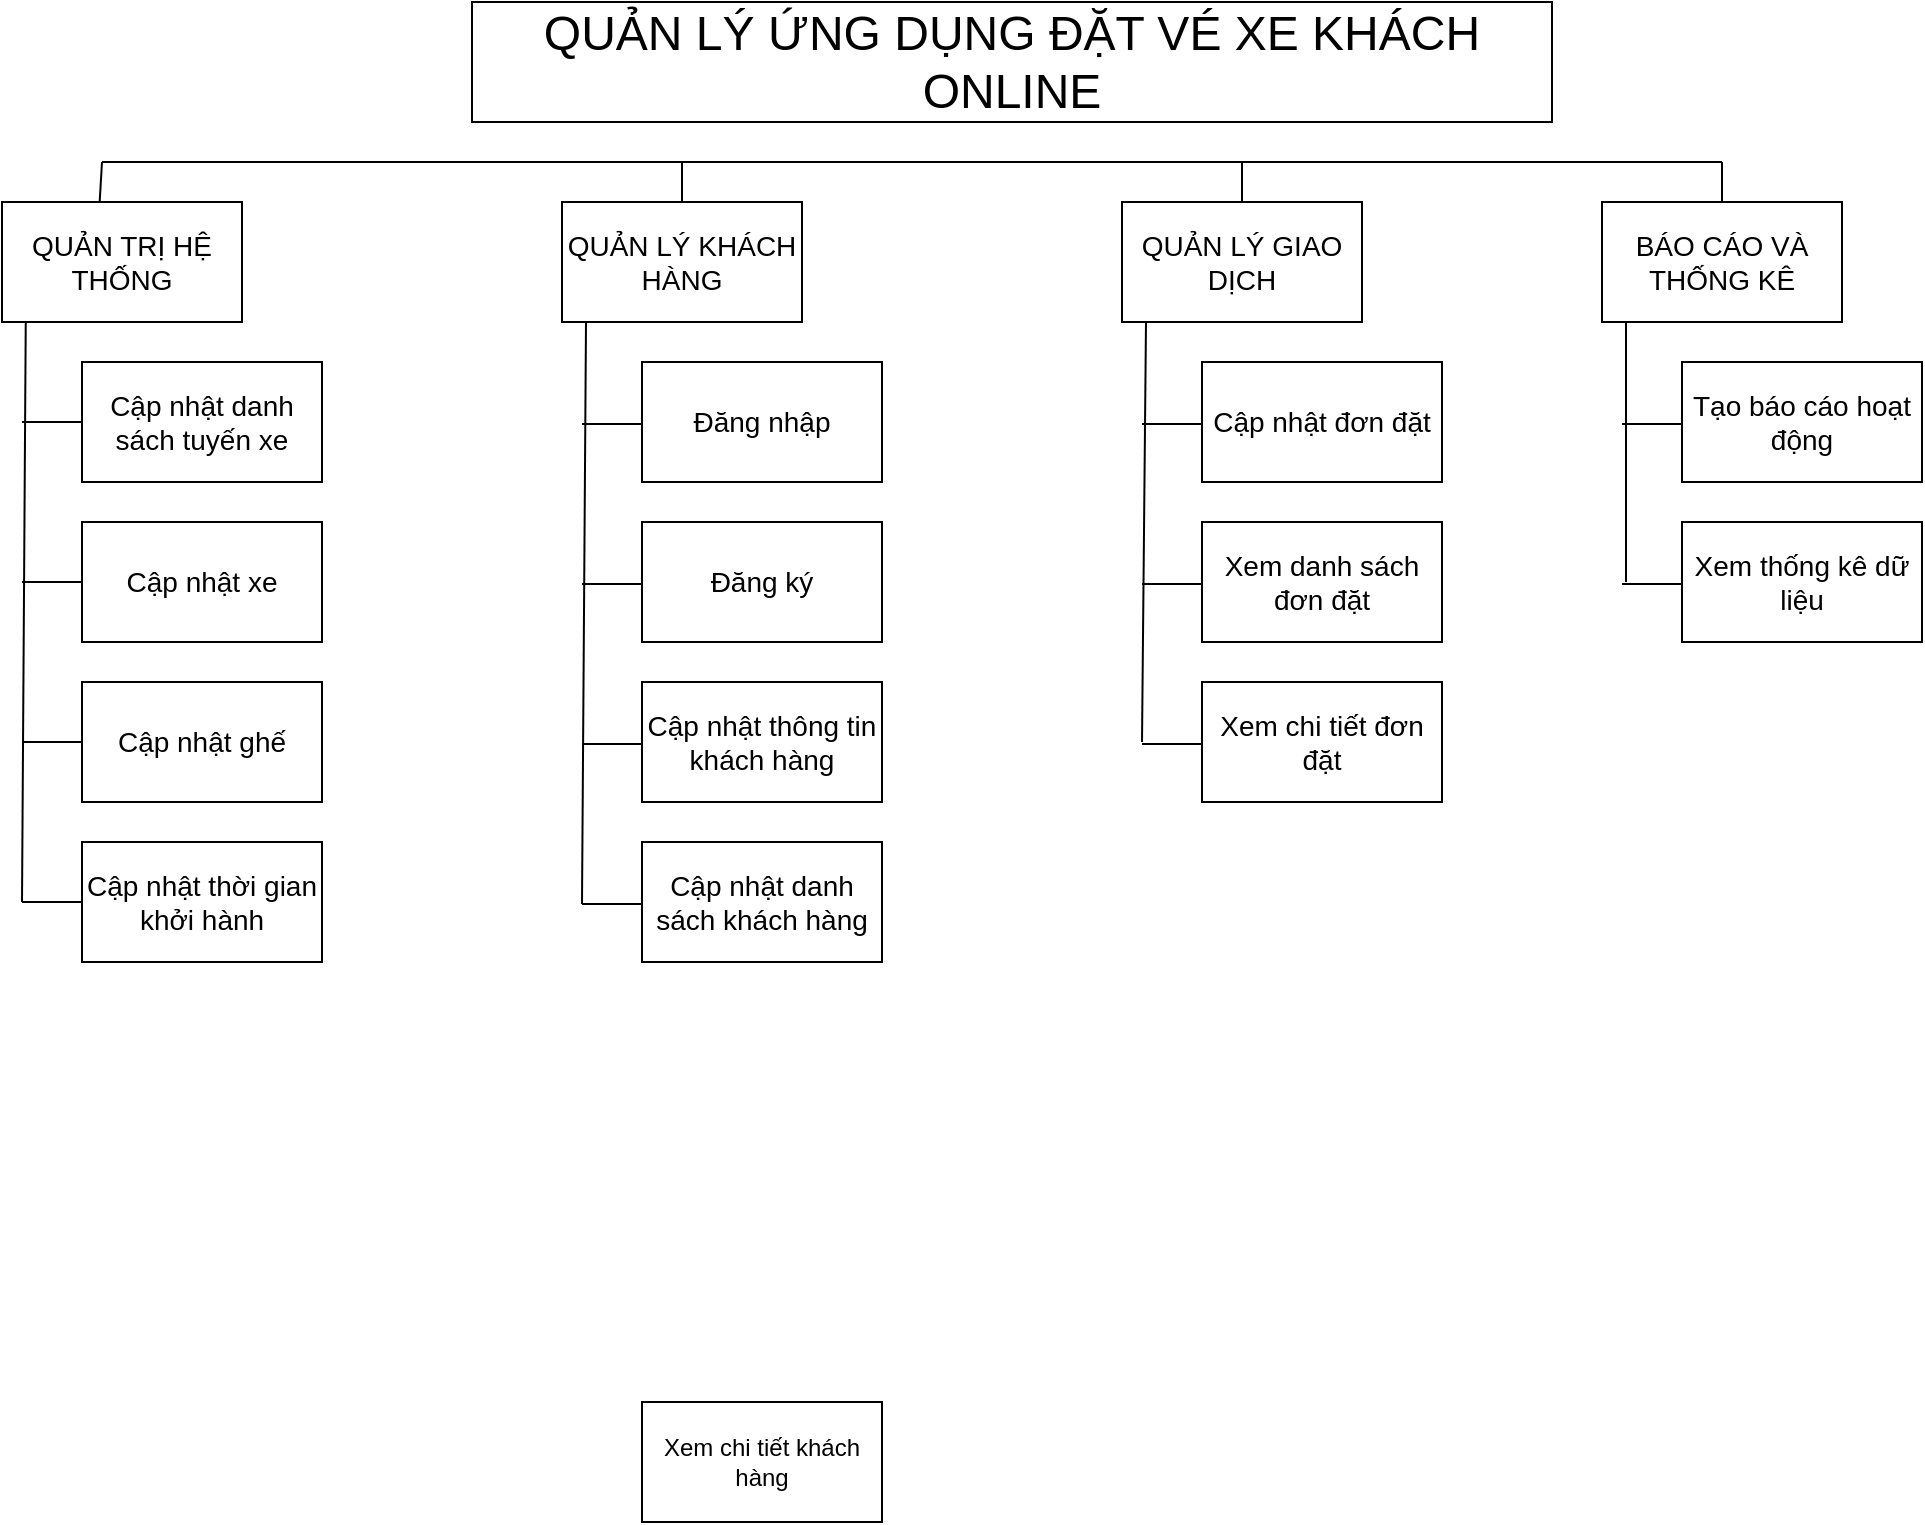 <mxfile version="21.7.5" type="github">
  <diagram name="Page-1" id="jX6Zc4_kLUi0QPHzIW7b">
    <mxGraphModel dx="1179" dy="629" grid="0" gridSize="10" guides="1" tooltips="1" connect="1" arrows="1" fold="1" page="1" pageScale="1" pageWidth="1169" pageHeight="1654" math="0" shadow="0">
      <root>
        <mxCell id="0" />
        <mxCell id="1" parent="0" />
        <mxCell id="izJ053gPuoyJxem1qHw4-1" value="&lt;font style=&quot;font-size: 24px;&quot;&gt;QUẢN LÝ ỨNG DỤNG ĐẶT VÉ XE KHÁCH ONLINE&lt;/font&gt;" style="rounded=0;whiteSpace=wrap;html=1;" vertex="1" parent="1">
          <mxGeometry x="315" y="20" width="540" height="60" as="geometry" />
        </mxCell>
        <mxCell id="izJ053gPuoyJxem1qHw4-2" value="&lt;font style=&quot;font-size: 14px;&quot;&gt;QUẢN TRỊ HỆ THỐNG&lt;/font&gt;" style="rounded=0;whiteSpace=wrap;html=1;" vertex="1" parent="1">
          <mxGeometry x="80" y="120" width="120" height="60" as="geometry" />
        </mxCell>
        <mxCell id="izJ053gPuoyJxem1qHw4-3" value="&lt;font style=&quot;font-size: 14px;&quot;&gt;QUẢN LÝ KHÁCH HÀNG&lt;/font&gt;" style="rounded=0;whiteSpace=wrap;html=1;" vertex="1" parent="1">
          <mxGeometry x="360" y="120" width="120" height="60" as="geometry" />
        </mxCell>
        <mxCell id="izJ053gPuoyJxem1qHw4-4" value="&lt;font style=&quot;font-size: 14px;&quot;&gt;QUẢN LÝ GIAO DỊCH&lt;/font&gt;" style="rounded=0;whiteSpace=wrap;html=1;" vertex="1" parent="1">
          <mxGeometry x="640" y="120" width="120" height="60" as="geometry" />
        </mxCell>
        <mxCell id="izJ053gPuoyJxem1qHw4-5" value="&lt;font style=&quot;font-size: 14px;&quot;&gt;BÁO CÁO VÀ THỐNG KÊ&lt;/font&gt;" style="rounded=0;whiteSpace=wrap;html=1;" vertex="1" parent="1">
          <mxGeometry x="880" y="120" width="120" height="60" as="geometry" />
        </mxCell>
        <mxCell id="izJ053gPuoyJxem1qHw4-6" value="&lt;font style=&quot;font-size: 14px;&quot;&gt;Cập nhật danh sách tuyến xe&lt;/font&gt;" style="rounded=0;whiteSpace=wrap;html=1;" vertex="1" parent="1">
          <mxGeometry x="120" y="200" width="120" height="60" as="geometry" />
        </mxCell>
        <mxCell id="izJ053gPuoyJxem1qHw4-7" value="&lt;font style=&quot;font-size: 14px;&quot;&gt;Cập nhật xe&lt;/font&gt;" style="rounded=0;whiteSpace=wrap;html=1;" vertex="1" parent="1">
          <mxGeometry x="120" y="280" width="120" height="60" as="geometry" />
        </mxCell>
        <mxCell id="izJ053gPuoyJxem1qHw4-8" value="&lt;font style=&quot;font-size: 14px;&quot;&gt;Cập nhật ghế&lt;/font&gt;" style="rounded=0;whiteSpace=wrap;html=1;" vertex="1" parent="1">
          <mxGeometry x="120" y="360" width="120" height="60" as="geometry" />
        </mxCell>
        <mxCell id="izJ053gPuoyJxem1qHw4-9" value="&lt;font style=&quot;font-size: 14px;&quot;&gt;Cập nhật thời gian khởi hành&lt;/font&gt;" style="rounded=0;whiteSpace=wrap;html=1;" vertex="1" parent="1">
          <mxGeometry x="120" y="440" width="120" height="60" as="geometry" />
        </mxCell>
        <mxCell id="izJ053gPuoyJxem1qHw4-10" value="&lt;font style=&quot;font-size: 14px;&quot;&gt;Đăng nhập&lt;/font&gt;" style="rounded=0;whiteSpace=wrap;html=1;" vertex="1" parent="1">
          <mxGeometry x="400" y="200" width="120" height="60" as="geometry" />
        </mxCell>
        <mxCell id="izJ053gPuoyJxem1qHw4-11" value="&lt;font style=&quot;font-size: 14px;&quot;&gt;Đăng ký&lt;/font&gt;" style="rounded=0;whiteSpace=wrap;html=1;" vertex="1" parent="1">
          <mxGeometry x="400" y="280" width="120" height="60" as="geometry" />
        </mxCell>
        <mxCell id="izJ053gPuoyJxem1qHw4-12" value="&lt;font style=&quot;font-size: 14px;&quot;&gt;Cập nhật thông tin khách hàng&lt;/font&gt;" style="rounded=0;whiteSpace=wrap;html=1;" vertex="1" parent="1">
          <mxGeometry x="400" y="360" width="120" height="60" as="geometry" />
        </mxCell>
        <mxCell id="izJ053gPuoyJxem1qHw4-13" value="&lt;font style=&quot;font-size: 14px;&quot;&gt;Cập nhật đơn đặt&lt;/font&gt;" style="rounded=0;whiteSpace=wrap;html=1;" vertex="1" parent="1">
          <mxGeometry x="680" y="200" width="120" height="60" as="geometry" />
        </mxCell>
        <mxCell id="izJ053gPuoyJxem1qHw4-14" value="&lt;font style=&quot;font-size: 14px;&quot;&gt;Cập nhật danh sách khách hàng&lt;/font&gt;" style="rounded=0;whiteSpace=wrap;html=1;" vertex="1" parent="1">
          <mxGeometry x="400" y="440" width="120" height="60" as="geometry" />
        </mxCell>
        <mxCell id="izJ053gPuoyJxem1qHw4-15" value="Xem chi tiết khách hàng" style="rounded=0;whiteSpace=wrap;html=1;" vertex="1" parent="1">
          <mxGeometry x="400" y="720" width="120" height="60" as="geometry" />
        </mxCell>
        <mxCell id="izJ053gPuoyJxem1qHw4-16" value="&lt;font style=&quot;font-size: 14px;&quot;&gt;Xem danh sách đơn đặt&lt;/font&gt;" style="rounded=0;whiteSpace=wrap;html=1;" vertex="1" parent="1">
          <mxGeometry x="680" y="280" width="120" height="60" as="geometry" />
        </mxCell>
        <mxCell id="izJ053gPuoyJxem1qHw4-17" value="&lt;font style=&quot;font-size: 14px;&quot;&gt;Xem chi tiết đơn đặt&lt;/font&gt;" style="rounded=0;whiteSpace=wrap;html=1;" vertex="1" parent="1">
          <mxGeometry x="680" y="360" width="120" height="60" as="geometry" />
        </mxCell>
        <mxCell id="izJ053gPuoyJxem1qHw4-18" value="&lt;font style=&quot;font-size: 14px;&quot;&gt;Tạo báo cáo hoạt động&lt;/font&gt;" style="rounded=0;whiteSpace=wrap;html=1;" vertex="1" parent="1">
          <mxGeometry x="920" y="200" width="120" height="60" as="geometry" />
        </mxCell>
        <mxCell id="izJ053gPuoyJxem1qHw4-19" value="&lt;font style=&quot;font-size: 14px;&quot;&gt;Xem thống kê dữ liệu&lt;/font&gt;" style="rounded=0;whiteSpace=wrap;html=1;" vertex="1" parent="1">
          <mxGeometry x="920" y="280" width="120" height="60" as="geometry" />
        </mxCell>
        <mxCell id="izJ053gPuoyJxem1qHw4-20" value="" style="endArrow=none;html=1;rounded=0;" edge="1" parent="1">
          <mxGeometry width="50" height="50" relative="1" as="geometry">
            <mxPoint x="130" y="100" as="sourcePoint" />
            <mxPoint x="940" y="100" as="targetPoint" />
          </mxGeometry>
        </mxCell>
        <mxCell id="izJ053gPuoyJxem1qHw4-21" value="" style="endArrow=none;html=1;rounded=0;" edge="1" parent="1" source="izJ053gPuoyJxem1qHw4-5">
          <mxGeometry width="50" height="50" relative="1" as="geometry">
            <mxPoint x="540" y="270" as="sourcePoint" />
            <mxPoint x="940" y="100" as="targetPoint" />
          </mxGeometry>
        </mxCell>
        <mxCell id="izJ053gPuoyJxem1qHw4-22" value="" style="endArrow=none;html=1;rounded=0;exitX=0.407;exitY=-0.001;exitDx=0;exitDy=0;exitPerimeter=0;" edge="1" parent="1" source="izJ053gPuoyJxem1qHw4-2">
          <mxGeometry width="50" height="50" relative="1" as="geometry">
            <mxPoint x="540" y="270" as="sourcePoint" />
            <mxPoint x="130" y="100" as="targetPoint" />
          </mxGeometry>
        </mxCell>
        <mxCell id="izJ053gPuoyJxem1qHw4-23" value="" style="endArrow=none;html=1;rounded=0;exitX=0.5;exitY=0;exitDx=0;exitDy=0;" edge="1" parent="1" source="izJ053gPuoyJxem1qHw4-3">
          <mxGeometry width="50" height="50" relative="1" as="geometry">
            <mxPoint x="530" y="220" as="sourcePoint" />
            <mxPoint x="420" y="100" as="targetPoint" />
          </mxGeometry>
        </mxCell>
        <mxCell id="izJ053gPuoyJxem1qHw4-24" value="" style="endArrow=none;html=1;rounded=0;exitX=0.5;exitY=0;exitDx=0;exitDy=0;" edge="1" parent="1" source="izJ053gPuoyJxem1qHw4-4">
          <mxGeometry width="50" height="50" relative="1" as="geometry">
            <mxPoint x="530" y="220" as="sourcePoint" />
            <mxPoint x="700" y="100" as="targetPoint" />
          </mxGeometry>
        </mxCell>
        <mxCell id="izJ053gPuoyJxem1qHw4-25" value="" style="endArrow=none;html=1;rounded=0;entryX=0.099;entryY=0.991;entryDx=0;entryDy=0;entryPerimeter=0;" edge="1" parent="1" target="izJ053gPuoyJxem1qHw4-2">
          <mxGeometry width="50" height="50" relative="1" as="geometry">
            <mxPoint x="90" y="470" as="sourcePoint" />
            <mxPoint x="370" y="310" as="targetPoint" />
          </mxGeometry>
        </mxCell>
        <mxCell id="izJ053gPuoyJxem1qHw4-26" value="" style="endArrow=none;html=1;rounded=0;exitX=0;exitY=0.5;exitDx=0;exitDy=0;" edge="1" parent="1" source="izJ053gPuoyJxem1qHw4-9">
          <mxGeometry width="50" height="50" relative="1" as="geometry">
            <mxPoint x="230" y="380" as="sourcePoint" />
            <mxPoint x="90" y="470" as="targetPoint" />
          </mxGeometry>
        </mxCell>
        <mxCell id="izJ053gPuoyJxem1qHw4-27" value="" style="endArrow=none;html=1;rounded=0;exitX=0;exitY=0.5;exitDx=0;exitDy=0;" edge="1" parent="1" source="izJ053gPuoyJxem1qHw4-8">
          <mxGeometry width="50" height="50" relative="1" as="geometry">
            <mxPoint x="230" y="380" as="sourcePoint" />
            <mxPoint x="90" y="390" as="targetPoint" />
          </mxGeometry>
        </mxCell>
        <mxCell id="izJ053gPuoyJxem1qHw4-28" value="" style="endArrow=none;html=1;rounded=0;exitX=0;exitY=0.5;exitDx=0;exitDy=0;" edge="1" parent="1" source="izJ053gPuoyJxem1qHw4-7">
          <mxGeometry width="50" height="50" relative="1" as="geometry">
            <mxPoint x="230" y="330" as="sourcePoint" />
            <mxPoint x="90" y="310" as="targetPoint" />
          </mxGeometry>
        </mxCell>
        <mxCell id="izJ053gPuoyJxem1qHw4-29" value="" style="endArrow=none;html=1;rounded=0;entryX=0;entryY=0.5;entryDx=0;entryDy=0;" edge="1" parent="1" target="izJ053gPuoyJxem1qHw4-6">
          <mxGeometry width="50" height="50" relative="1" as="geometry">
            <mxPoint x="90" y="230" as="sourcePoint" />
            <mxPoint x="280" y="230" as="targetPoint" />
          </mxGeometry>
        </mxCell>
        <mxCell id="izJ053gPuoyJxem1qHw4-30" value="" style="endArrow=none;html=1;rounded=0;entryX=0.099;entryY=0.991;entryDx=0;entryDy=0;entryPerimeter=0;" edge="1" parent="1">
          <mxGeometry width="50" height="50" relative="1" as="geometry">
            <mxPoint x="370" y="471" as="sourcePoint" />
            <mxPoint x="372" y="180" as="targetPoint" />
          </mxGeometry>
        </mxCell>
        <mxCell id="izJ053gPuoyJxem1qHw4-31" value="" style="endArrow=none;html=1;rounded=0;exitX=0;exitY=0.5;exitDx=0;exitDy=0;" edge="1" parent="1">
          <mxGeometry width="50" height="50" relative="1" as="geometry">
            <mxPoint x="400" y="471" as="sourcePoint" />
            <mxPoint x="370" y="471" as="targetPoint" />
          </mxGeometry>
        </mxCell>
        <mxCell id="izJ053gPuoyJxem1qHw4-32" value="" style="endArrow=none;html=1;rounded=0;exitX=0;exitY=0.5;exitDx=0;exitDy=0;" edge="1" parent="1">
          <mxGeometry width="50" height="50" relative="1" as="geometry">
            <mxPoint x="400" y="391" as="sourcePoint" />
            <mxPoint x="370" y="391" as="targetPoint" />
          </mxGeometry>
        </mxCell>
        <mxCell id="izJ053gPuoyJxem1qHw4-33" value="" style="endArrow=none;html=1;rounded=0;exitX=0;exitY=0.5;exitDx=0;exitDy=0;" edge="1" parent="1">
          <mxGeometry width="50" height="50" relative="1" as="geometry">
            <mxPoint x="400" y="311" as="sourcePoint" />
            <mxPoint x="370" y="311" as="targetPoint" />
          </mxGeometry>
        </mxCell>
        <mxCell id="izJ053gPuoyJxem1qHw4-34" value="" style="endArrow=none;html=1;rounded=0;entryX=0;entryY=0.5;entryDx=0;entryDy=0;" edge="1" parent="1">
          <mxGeometry width="50" height="50" relative="1" as="geometry">
            <mxPoint x="370" y="231" as="sourcePoint" />
            <mxPoint x="400" y="231" as="targetPoint" />
          </mxGeometry>
        </mxCell>
        <mxCell id="izJ053gPuoyJxem1qHw4-35" value="" style="endArrow=none;html=1;rounded=0;entryX=0.099;entryY=0.991;entryDx=0;entryDy=0;entryPerimeter=0;" edge="1" parent="1">
          <mxGeometry width="50" height="50" relative="1" as="geometry">
            <mxPoint x="650" y="390" as="sourcePoint" />
            <mxPoint x="652" y="180" as="targetPoint" />
          </mxGeometry>
        </mxCell>
        <mxCell id="izJ053gPuoyJxem1qHw4-37" value="" style="endArrow=none;html=1;rounded=0;exitX=0;exitY=0.5;exitDx=0;exitDy=0;" edge="1" parent="1">
          <mxGeometry width="50" height="50" relative="1" as="geometry">
            <mxPoint x="680" y="391" as="sourcePoint" />
            <mxPoint x="650" y="391" as="targetPoint" />
          </mxGeometry>
        </mxCell>
        <mxCell id="izJ053gPuoyJxem1qHw4-38" value="" style="endArrow=none;html=1;rounded=0;exitX=0;exitY=0.5;exitDx=0;exitDy=0;" edge="1" parent="1">
          <mxGeometry width="50" height="50" relative="1" as="geometry">
            <mxPoint x="680" y="311" as="sourcePoint" />
            <mxPoint x="650" y="311" as="targetPoint" />
          </mxGeometry>
        </mxCell>
        <mxCell id="izJ053gPuoyJxem1qHw4-39" value="" style="endArrow=none;html=1;rounded=0;entryX=0;entryY=0.5;entryDx=0;entryDy=0;" edge="1" parent="1">
          <mxGeometry width="50" height="50" relative="1" as="geometry">
            <mxPoint x="650" y="231" as="sourcePoint" />
            <mxPoint x="680" y="231" as="targetPoint" />
          </mxGeometry>
        </mxCell>
        <mxCell id="izJ053gPuoyJxem1qHw4-40" value="" style="endArrow=none;html=1;rounded=0;entryX=0.099;entryY=0.991;entryDx=0;entryDy=0;entryPerimeter=0;" edge="1" parent="1">
          <mxGeometry width="50" height="50" relative="1" as="geometry">
            <mxPoint x="892" y="310" as="sourcePoint" />
            <mxPoint x="892" y="180" as="targetPoint" />
          </mxGeometry>
        </mxCell>
        <mxCell id="izJ053gPuoyJxem1qHw4-43" value="" style="endArrow=none;html=1;rounded=0;exitX=0;exitY=0.5;exitDx=0;exitDy=0;" edge="1" parent="1">
          <mxGeometry width="50" height="50" relative="1" as="geometry">
            <mxPoint x="920" y="311" as="sourcePoint" />
            <mxPoint x="890" y="311" as="targetPoint" />
          </mxGeometry>
        </mxCell>
        <mxCell id="izJ053gPuoyJxem1qHw4-44" value="" style="endArrow=none;html=1;rounded=0;entryX=0;entryY=0.5;entryDx=0;entryDy=0;" edge="1" parent="1">
          <mxGeometry width="50" height="50" relative="1" as="geometry">
            <mxPoint x="890" y="231" as="sourcePoint" />
            <mxPoint x="920" y="231" as="targetPoint" />
          </mxGeometry>
        </mxCell>
      </root>
    </mxGraphModel>
  </diagram>
</mxfile>
